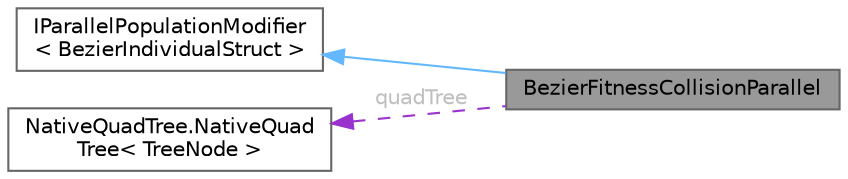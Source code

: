 digraph "BezierFitnessCollisionParallel"
{
 // LATEX_PDF_SIZE
  bgcolor="transparent";
  edge [fontname=Helvetica,fontsize=10,labelfontname=Helvetica,labelfontsize=10];
  node [fontname=Helvetica,fontsize=10,shape=box,height=0.2,width=0.4];
  rankdir="LR";
  Node1 [id="Node000001",label="BezierFitnessCollisionParallel",height=0.2,width=0.4,color="gray40", fillcolor="grey60", style="filled", fontcolor="black",tooltip="Collision fitness for BezierIndividualStruct designed to be used inside Unity jobs."];
  Node2 -> Node1 [id="edge1_Node000001_Node000002",dir="back",color="steelblue1",style="solid",tooltip=" "];
  Node2 [id="Node000002",label="IParallelPopulationModifier\l\< BezierIndividualStruct \>",height=0.2,width=0.4,color="gray40", fillcolor="white", style="filled",URL="$interface_i_parallel_population_modifier.html",tooltip=" "];
  Node3 -> Node1 [id="edge2_Node000001_Node000003",dir="back",color="darkorchid3",style="dashed",tooltip=" ",label=" quadTree",fontcolor="grey" ];
  Node3 [id="Node000003",label="NativeQuadTree.NativeQuad\lTree\< TreeNode \>",height=0.2,width=0.4,color="gray40", fillcolor="white", style="filled",URL="$struct_native_quad_tree_1_1_native_quad_tree.html",tooltip=" "];
}
